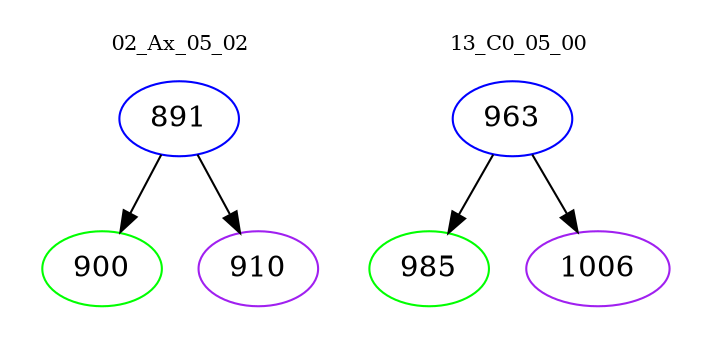 digraph{
subgraph cluster_0 {
color = white
label = "02_Ax_05_02";
fontsize=10;
T0_891 [label="891", color="blue"]
T0_891 -> T0_900 [color="black"]
T0_900 [label="900", color="green"]
T0_891 -> T0_910 [color="black"]
T0_910 [label="910", color="purple"]
}
subgraph cluster_1 {
color = white
label = "13_C0_05_00";
fontsize=10;
T1_963 [label="963", color="blue"]
T1_963 -> T1_985 [color="black"]
T1_985 [label="985", color="green"]
T1_963 -> T1_1006 [color="black"]
T1_1006 [label="1006", color="purple"]
}
}
